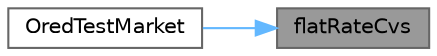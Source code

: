 digraph "flatRateCvs"
{
 // INTERACTIVE_SVG=YES
 // LATEX_PDF_SIZE
  bgcolor="transparent";
  edge [fontname=Helvetica,fontsize=10,labelfontname=Helvetica,labelfontsize=10];
  node [fontname=Helvetica,fontsize=10,shape=box,height=0.2,width=0.4];
  rankdir="RL";
  Node1 [label="flatRateCvs",height=0.2,width=0.4,color="gray40", fillcolor="grey60", style="filled", fontcolor="black",tooltip=" "];
  Node1 -> Node2 [dir="back",color="steelblue1",style="solid"];
  Node2 [label="OredTestMarket",height=0.2,width=0.4,color="grey40", fillcolor="white", style="filled",URL="$class_ored_test_market.html#ab19dad4599472bbfab0270154f542504",tooltip=" "];
}
